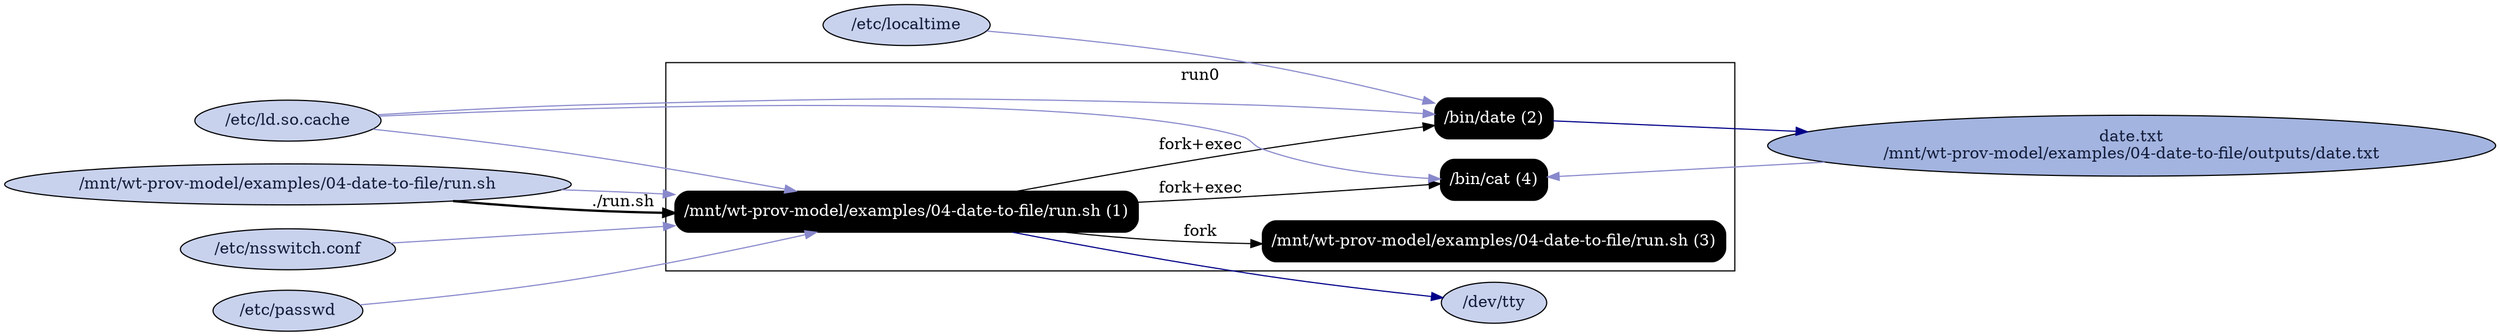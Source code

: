 digraph G {
    rankdir=LR;

    /* programs */
    node [shape=box fontcolor=white fillcolor=black style="filled,rounded"];
    subgraph cluster_run0 {
        label="run0";
        prog0 [label="/mnt/wt-prov-model/examples/04-date-to-file/run.sh (1)"];
        prog1 [label="/bin/date (2)"];
        prog0 -> prog1 [label="fork+exec"];
        prog2 [label="/mnt/wt-prov-model/examples/04-date-to-file/run.sh (3)"];
        prog0 -> prog2 [label="fork"];
        prog3 [label="/bin/cat (4)"];
        prog0 -> prog3 [label="fork+exec"];
    }

    node [shape=ellipse fontcolor="#131C39" fillcolor="#C9D2ED"];

    /* other files */
    "/dev/tty";
    "/etc/ld.so.cache";
    "/etc/localtime";
    "/etc/nsswitch.conf";
    "/etc/passwd";
    "/mnt/wt-prov-model/examples/04-date-to-file/outputs/date.txt" [fillcolor="#A3B4E0", label="date.txt\n/mnt/wt-prov-model/examples/04-date-to-file/outputs/date.txt"];
    "/mnt/wt-prov-model/examples/04-date-to-file/run.sh";

    "/mnt/wt-prov-model/examples/04-date-to-file/run.sh" -> prog0 [style=bold, label="./run.sh"];
    "/etc/ld.so.cache" -> prog0 [color="#8888CC"];
    prog0 -> "/dev/tty" [color="#000088"];
    "/etc/nsswitch.conf" -> prog0 [color="#8888CC"];
    "/etc/passwd" -> prog0 [color="#8888CC"];
    "/mnt/wt-prov-model/examples/04-date-to-file/run.sh" -> prog0 [color="#8888CC"];
    prog1 -> "/mnt/wt-prov-model/examples/04-date-to-file/outputs/date.txt" [color="#000088"];
    "/etc/ld.so.cache" -> prog1 [color="#8888CC"];
    "/etc/localtime" -> prog1 [color="#8888CC"];
    "/etc/ld.so.cache" -> prog3 [color="#8888CC"];
    "/mnt/wt-prov-model/examples/04-date-to-file/outputs/date.txt" -> prog3 [color="#8888CC"];
}
